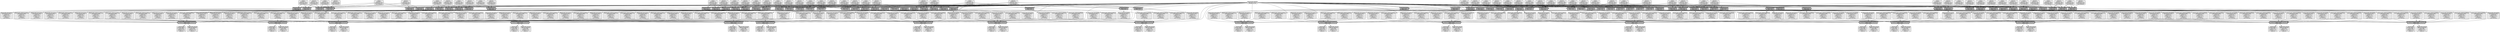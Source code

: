 digraph QuantumGraph {
task_0_0 [shape="box", style="filled,bold", fillcolor="gray70", label="MakeWarpTask\nlabel: mwt"];
dsref_0 [shape="box", style="rounded,filled", fillcolor="gray90", label="calexp\ndetector=100\ninstrument=HSC\nvisit=904010"];
dsref_0 -> task_0_0;
dsref_1 [shape="box", style="rounded,filled", fillcolor="gray90", label="skyCorr\ndetector=100\ninstrument=HSC\nvisit=904010"];
dsref_1 -> task_0_0;
dsref_2 [shape="box", style="rounded,filled", fillcolor="gray90", label="deepCoadd_skyMap\nskymap=ci_hsc"];
dsref_2 -> task_0_0;
dsref_3 [shape="box", style="rounded,filled", fillcolor="gray90", label="deepCoadd_directWarp\ninstrument=HSC\npatch=68\nskymap=ci_hsc\ntract=0\nvisit=904010"];
task_0_0 -> dsref_3;
dsref_4 [shape="box", style="rounded,filled", fillcolor="gray90", label="deepCoadd_psfMatchedWarp\ninstrument=HSC\npatch=68\nskymap=ci_hsc\ntract=0\nvisit=904010"];
task_0_0 -> dsref_4;
task_0_1 [shape="box", style="filled,bold", fillcolor="gray70", label="MakeWarpTask\nlabel: mwt"];
dsref_0 -> task_0_1;
dsref_5 [shape="box", style="rounded,filled", fillcolor="gray90", label="calexp\ndetector=4\ninstrument=HSC\nvisit=904010"];
dsref_5 -> task_0_1;
dsref_6 [shape="box", style="rounded,filled", fillcolor="gray90", label="calexp\ndetector=10\ninstrument=HSC\nvisit=904010"];
dsref_6 -> task_0_1;
dsref_1 -> task_0_1;
dsref_7 [shape="box", style="rounded,filled", fillcolor="gray90", label="skyCorr\ndetector=4\ninstrument=HSC\nvisit=904010"];
dsref_7 -> task_0_1;
dsref_8 [shape="box", style="rounded,filled", fillcolor="gray90", label="skyCorr\ndetector=10\ninstrument=HSC\nvisit=904010"];
dsref_8 -> task_0_1;
dsref_2 -> task_0_1;
dsref_9 [shape="box", style="rounded,filled", fillcolor="gray90", label="deepCoadd_directWarp\ninstrument=HSC\npatch=69\nskymap=ci_hsc\ntract=0\nvisit=904010"];
task_0_1 -> dsref_9;
dsref_10 [shape="box", style="rounded,filled", fillcolor="gray90", label="deepCoadd_psfMatchedWarp\ninstrument=HSC\npatch=69\nskymap=ci_hsc\ntract=0\nvisit=904010"];
task_0_1 -> dsref_10;
task_0_2 [shape="box", style="filled,bold", fillcolor="gray70", label="MakeWarpTask\nlabel: mwt"];
dsref_0 -> task_0_2;
dsref_1 -> task_0_2;
dsref_2 -> task_0_2;
dsref_11 [shape="box", style="rounded,filled", fillcolor="gray90", label="deepCoadd_directWarp\ninstrument=HSC\npatch=84\nskymap=ci_hsc\ntract=0\nvisit=904010"];
task_0_2 -> dsref_11;
dsref_12 [shape="box", style="rounded,filled", fillcolor="gray90", label="deepCoadd_psfMatchedWarp\ninstrument=HSC\npatch=84\nskymap=ci_hsc\ntract=0\nvisit=904010"];
task_0_2 -> dsref_12;
task_0_3 [shape="box", style="filled,bold", fillcolor="gray70", label="MakeWarpTask\nlabel: mwt"];
dsref_0 -> task_0_3;
dsref_6 -> task_0_3;
dsref_1 -> task_0_3;
dsref_8 -> task_0_3;
dsref_2 -> task_0_3;
dsref_13 [shape="box", style="rounded,filled", fillcolor="gray90", label="deepCoadd_directWarp\ninstrument=HSC\npatch=85\nskymap=ci_hsc\ntract=0\nvisit=904010"];
task_0_3 -> dsref_13;
dsref_14 [shape="box", style="rounded,filled", fillcolor="gray90", label="deepCoadd_psfMatchedWarp\ninstrument=HSC\npatch=85\nskymap=ci_hsc\ntract=0\nvisit=904010"];
task_0_3 -> dsref_14;
task_0_4 [shape="box", style="filled,bold", fillcolor="gray70", label="MakeWarpTask\nlabel: mwt"];
dsref_15 [shape="box", style="rounded,filled", fillcolor="gray90", label="calexp\ndetector=23\ninstrument=HSC\nvisit=903988"];
dsref_15 -> task_0_4;
dsref_16 [shape="box", style="rounded,filled", fillcolor="gray90", label="calexp\ndetector=16\ninstrument=HSC\nvisit=903988"];
dsref_16 -> task_0_4;
dsref_17 [shape="box", style="rounded,filled", fillcolor="gray90", label="skyCorr\ndetector=23\ninstrument=HSC\nvisit=903988"];
dsref_17 -> task_0_4;
dsref_18 [shape="box", style="rounded,filled", fillcolor="gray90", label="skyCorr\ndetector=16\ninstrument=HSC\nvisit=903988"];
dsref_18 -> task_0_4;
dsref_2 -> task_0_4;
dsref_19 [shape="box", style="rounded,filled", fillcolor="gray90", label="deepCoadd_directWarp\ninstrument=HSC\npatch=68\nskymap=ci_hsc\ntract=0\nvisit=903988"];
task_0_4 -> dsref_19;
dsref_20 [shape="box", style="rounded,filled", fillcolor="gray90", label="deepCoadd_psfMatchedWarp\ninstrument=HSC\npatch=68\nskymap=ci_hsc\ntract=0\nvisit=903988"];
task_0_4 -> dsref_20;
task_0_5 [shape="box", style="filled,bold", fillcolor="gray70", label="MakeWarpTask\nlabel: mwt"];
dsref_15 -> task_0_5;
dsref_21 [shape="box", style="rounded,filled", fillcolor="gray90", label="calexp\ndetector=17\ninstrument=HSC\nvisit=903988"];
dsref_21 -> task_0_5;
dsref_22 [shape="box", style="rounded,filled", fillcolor="gray90", label="calexp\ndetector=24\ninstrument=HSC\nvisit=903988"];
dsref_22 -> task_0_5;
dsref_16 -> task_0_5;
dsref_17 -> task_0_5;
dsref_23 [shape="box", style="rounded,filled", fillcolor="gray90", label="skyCorr\ndetector=17\ninstrument=HSC\nvisit=903988"];
dsref_23 -> task_0_5;
dsref_24 [shape="box", style="rounded,filled", fillcolor="gray90", label="skyCorr\ndetector=24\ninstrument=HSC\nvisit=903988"];
dsref_24 -> task_0_5;
dsref_18 -> task_0_5;
dsref_2 -> task_0_5;
dsref_25 [shape="box", style="rounded,filled", fillcolor="gray90", label="deepCoadd_directWarp\ninstrument=HSC\npatch=69\nskymap=ci_hsc\ntract=0\nvisit=903988"];
task_0_5 -> dsref_25;
dsref_26 [shape="box", style="rounded,filled", fillcolor="gray90", label="deepCoadd_psfMatchedWarp\ninstrument=HSC\npatch=69\nskymap=ci_hsc\ntract=0\nvisit=903988"];
task_0_5 -> dsref_26;
task_0_6 [shape="box", style="filled,bold", fillcolor="gray70", label="MakeWarpTask\nlabel: mwt"];
dsref_15 -> task_0_6;
dsref_17 -> task_0_6;
dsref_2 -> task_0_6;
dsref_27 [shape="box", style="rounded,filled", fillcolor="gray90", label="deepCoadd_directWarp\ninstrument=HSC\npatch=84\nskymap=ci_hsc\ntract=0\nvisit=903988"];
task_0_6 -> dsref_27;
dsref_28 [shape="box", style="rounded,filled", fillcolor="gray90", label="deepCoadd_psfMatchedWarp\ninstrument=HSC\npatch=84\nskymap=ci_hsc\ntract=0\nvisit=903988"];
task_0_6 -> dsref_28;
task_0_7 [shape="box", style="filled,bold", fillcolor="gray70", label="MakeWarpTask\nlabel: mwt"];
dsref_15 -> task_0_7;
dsref_22 -> task_0_7;
dsref_17 -> task_0_7;
dsref_24 -> task_0_7;
dsref_2 -> task_0_7;
dsref_29 [shape="box", style="rounded,filled", fillcolor="gray90", label="deepCoadd_directWarp\ninstrument=HSC\npatch=85\nskymap=ci_hsc\ntract=0\nvisit=903988"];
task_0_7 -> dsref_29;
dsref_30 [shape="box", style="rounded,filled", fillcolor="gray90", label="deepCoadd_psfMatchedWarp\ninstrument=HSC\npatch=85\nskymap=ci_hsc\ntract=0\nvisit=903988"];
task_0_7 -> dsref_30;
task_0_8 [shape="box", style="filled,bold", fillcolor="gray70", label="MakeWarpTask\nlabel: mwt"];
dsref_31 [shape="box", style="rounded,filled", fillcolor="gray90", label="calexp\ndetector=6\ninstrument=HSC\nvisit=904014"];
dsref_31 -> task_0_8;
dsref_32 [shape="box", style="rounded,filled", fillcolor="gray90", label="calexp\ndetector=1\ninstrument=HSC\nvisit=904014"];
dsref_32 -> task_0_8;
dsref_33 [shape="box", style="rounded,filled", fillcolor="gray90", label="calexp\ndetector=12\ninstrument=HSC\nvisit=904014"];
dsref_33 -> task_0_8;
dsref_34 [shape="box", style="rounded,filled", fillcolor="gray90", label="skyCorr\ndetector=6\ninstrument=HSC\nvisit=904014"];
dsref_34 -> task_0_8;
dsref_35 [shape="box", style="rounded,filled", fillcolor="gray90", label="skyCorr\ndetector=1\ninstrument=HSC\nvisit=904014"];
dsref_35 -> task_0_8;
dsref_36 [shape="box", style="rounded,filled", fillcolor="gray90", label="skyCorr\ndetector=12\ninstrument=HSC\nvisit=904014"];
dsref_36 -> task_0_8;
dsref_2 -> task_0_8;
dsref_37 [shape="box", style="rounded,filled", fillcolor="gray90", label="deepCoadd_directWarp\ninstrument=HSC\npatch=68\nskymap=ci_hsc\ntract=0\nvisit=904014"];
task_0_8 -> dsref_37;
dsref_38 [shape="box", style="rounded,filled", fillcolor="gray90", label="deepCoadd_psfMatchedWarp\ninstrument=HSC\npatch=68\nskymap=ci_hsc\ntract=0\nvisit=904014"];
task_0_8 -> dsref_38;
task_0_9 [shape="box", style="filled,bold", fillcolor="gray70", label="MakeWarpTask\nlabel: mwt"];
dsref_31 -> task_0_9;
dsref_32 -> task_0_9;
dsref_33 -> task_0_9;
dsref_34 -> task_0_9;
dsref_35 -> task_0_9;
dsref_36 -> task_0_9;
dsref_2 -> task_0_9;
dsref_39 [shape="box", style="rounded,filled", fillcolor="gray90", label="deepCoadd_directWarp\ninstrument=HSC\npatch=69\nskymap=ci_hsc\ntract=0\nvisit=904014"];
task_0_9 -> dsref_39;
dsref_40 [shape="box", style="rounded,filled", fillcolor="gray90", label="deepCoadd_psfMatchedWarp\ninstrument=HSC\npatch=69\nskymap=ci_hsc\ntract=0\nvisit=904014"];
task_0_9 -> dsref_40;
task_0_10 [shape="box", style="filled,bold", fillcolor="gray70", label="MakeWarpTask\nlabel: mwt"];
dsref_21 -> task_0_10;
dsref_16 -> task_0_10;
dsref_23 -> task_0_10;
dsref_18 -> task_0_10;
dsref_2 -> task_0_10;
dsref_41 [shape="box", style="rounded,filled", fillcolor="gray90", label="deepCoadd_directWarp\ninstrument=HSC\npatch=53\nskymap=ci_hsc\ntract=0\nvisit=903988"];
task_0_10 -> dsref_41;
dsref_42 [shape="box", style="rounded,filled", fillcolor="gray90", label="deepCoadd_psfMatchedWarp\ninstrument=HSC\npatch=53\nskymap=ci_hsc\ntract=0\nvisit=903988"];
task_0_10 -> dsref_42;
task_0_11 [shape="box", style="filled,bold", fillcolor="gray70", label="MakeWarpTask\nlabel: mwt"];
dsref_21 -> task_0_11;
dsref_23 -> task_0_11;
dsref_2 -> task_0_11;
dsref_43 [shape="box", style="rounded,filled", fillcolor="gray90", label="deepCoadd_directWarp\ninstrument=HSC\npatch=54\nskymap=ci_hsc\ntract=0\nvisit=903988"];
task_0_11 -> dsref_43;
dsref_44 [shape="box", style="rounded,filled", fillcolor="gray90", label="deepCoadd_psfMatchedWarp\ninstrument=HSC\npatch=54\nskymap=ci_hsc\ntract=0\nvisit=903988"];
task_0_11 -> dsref_44;
task_0_12 [shape="box", style="filled,bold", fillcolor="gray70", label="MakeWarpTask\nlabel: mwt"];
dsref_21 -> task_0_12;
dsref_22 -> task_0_12;
dsref_23 -> task_0_12;
dsref_24 -> task_0_12;
dsref_2 -> task_0_12;
dsref_45 [shape="box", style="rounded,filled", fillcolor="gray90", label="deepCoadd_directWarp\ninstrument=HSC\npatch=70\nskymap=ci_hsc\ntract=0\nvisit=903988"];
task_0_12 -> dsref_45;
dsref_46 [shape="box", style="rounded,filled", fillcolor="gray90", label="deepCoadd_psfMatchedWarp\ninstrument=HSC\npatch=70\nskymap=ci_hsc\ntract=0\nvisit=903988"];
task_0_12 -> dsref_46;
task_0_13 [shape="box", style="filled,bold", fillcolor="gray70", label="MakeWarpTask\nlabel: mwt"];
dsref_5 -> task_0_13;
dsref_6 -> task_0_13;
dsref_7 -> task_0_13;
dsref_8 -> task_0_13;
dsref_2 -> task_0_13;
dsref_47 [shape="box", style="rounded,filled", fillcolor="gray90", label="deepCoadd_directWarp\ninstrument=HSC\npatch=70\nskymap=ci_hsc\ntract=0\nvisit=904010"];
task_0_13 -> dsref_47;
dsref_48 [shape="box", style="rounded,filled", fillcolor="gray90", label="deepCoadd_psfMatchedWarp\ninstrument=HSC\npatch=70\nskymap=ci_hsc\ntract=0\nvisit=904010"];
task_0_13 -> dsref_48;
task_0_14 [shape="box", style="filled,bold", fillcolor="gray70", label="MakeWarpTask\nlabel: mwt"];
dsref_49 [shape="box", style="rounded,filled", fillcolor="gray90", label="calexp\ndetector=100\ninstrument=HSC\nvisit=903986"];
dsref_49 -> task_0_14;
dsref_50 [shape="box", style="rounded,filled", fillcolor="gray90", label="skyCorr\ndetector=100\ninstrument=HSC\nvisit=903986"];
dsref_50 -> task_0_14;
dsref_2 -> task_0_14;
dsref_51 [shape="box", style="rounded,filled", fillcolor="gray90", label="deepCoadd_directWarp\ninstrument=HSC\npatch=52\nskymap=ci_hsc\ntract=0\nvisit=903986"];
task_0_14 -> dsref_51;
dsref_52 [shape="box", style="rounded,filled", fillcolor="gray90", label="deepCoadd_psfMatchedWarp\ninstrument=HSC\npatch=52\nskymap=ci_hsc\ntract=0\nvisit=903986"];
task_0_14 -> dsref_52;
task_0_15 [shape="box", style="filled,bold", fillcolor="gray70", label="MakeWarpTask\nlabel: mwt"];
dsref_49 -> task_0_15;
dsref_53 [shape="box", style="rounded,filled", fillcolor="gray90", label="calexp\ndetector=16\ninstrument=HSC\nvisit=903986"];
dsref_53 -> task_0_15;
dsref_50 -> task_0_15;
dsref_54 [shape="box", style="rounded,filled", fillcolor="gray90", label="skyCorr\ndetector=16\ninstrument=HSC\nvisit=903986"];
dsref_54 -> task_0_15;
dsref_2 -> task_0_15;
dsref_55 [shape="box", style="rounded,filled", fillcolor="gray90", label="deepCoadd_directWarp\ninstrument=HSC\npatch=53\nskymap=ci_hsc\ntract=0\nvisit=903986"];
task_0_15 -> dsref_55;
dsref_56 [shape="box", style="rounded,filled", fillcolor="gray90", label="deepCoadd_psfMatchedWarp\ninstrument=HSC\npatch=53\nskymap=ci_hsc\ntract=0\nvisit=903986"];
task_0_15 -> dsref_56;
task_0_16 [shape="box", style="filled,bold", fillcolor="gray70", label="MakeWarpTask\nlabel: mwt"];
dsref_49 -> task_0_16;
dsref_57 [shape="box", style="rounded,filled", fillcolor="gray90", label="calexp\ndetector=22\ninstrument=HSC\nvisit=903986"];
dsref_57 -> task_0_16;
dsref_50 -> task_0_16;
dsref_58 [shape="box", style="rounded,filled", fillcolor="gray90", label="skyCorr\ndetector=22\ninstrument=HSC\nvisit=903986"];
dsref_58 -> task_0_16;
dsref_2 -> task_0_16;
dsref_59 [shape="box", style="rounded,filled", fillcolor="gray90", label="deepCoadd_directWarp\ninstrument=HSC\npatch=68\nskymap=ci_hsc\ntract=0\nvisit=903986"];
task_0_16 -> dsref_59;
dsref_60 [shape="box", style="rounded,filled", fillcolor="gray90", label="deepCoadd_psfMatchedWarp\ninstrument=HSC\npatch=68\nskymap=ci_hsc\ntract=0\nvisit=903986"];
task_0_16 -> dsref_60;
task_0_17 [shape="box", style="filled,bold", fillcolor="gray70", label="MakeWarpTask\nlabel: mwt"];
dsref_49 -> task_0_17;
dsref_53 -> task_0_17;
dsref_57 -> task_0_17;
dsref_61 [shape="box", style="rounded,filled", fillcolor="gray90", label="calexp\ndetector=23\ninstrument=HSC\nvisit=903986"];
dsref_61 -> task_0_17;
dsref_50 -> task_0_17;
dsref_54 -> task_0_17;
dsref_58 -> task_0_17;
dsref_62 [shape="box", style="rounded,filled", fillcolor="gray90", label="skyCorr\ndetector=23\ninstrument=HSC\nvisit=903986"];
dsref_62 -> task_0_17;
dsref_2 -> task_0_17;
dsref_63 [shape="box", style="rounded,filled", fillcolor="gray90", label="deepCoadd_directWarp\ninstrument=HSC\npatch=69\nskymap=ci_hsc\ntract=0\nvisit=903986"];
task_0_17 -> dsref_63;
dsref_64 [shape="box", style="rounded,filled", fillcolor="gray90", label="deepCoadd_psfMatchedWarp\ninstrument=HSC\npatch=69\nskymap=ci_hsc\ntract=0\nvisit=903986"];
task_0_17 -> dsref_64;
task_0_18 [shape="box", style="filled,bold", fillcolor="gray70", label="MakeWarpTask\nlabel: mwt"];
dsref_65 [shape="box", style="rounded,filled", fillcolor="gray90", label="calexp\ndetector=25\ninstrument=HSC\nvisit=903990"];
dsref_65 -> task_0_18;
dsref_66 [shape="box", style="rounded,filled", fillcolor="gray90", label="calexp\ndetector=18\ninstrument=HSC\nvisit=903990"];
dsref_66 -> task_0_18;
dsref_67 [shape="box", style="rounded,filled", fillcolor="gray90", label="skyCorr\ndetector=25\ninstrument=HSC\nvisit=903990"];
dsref_67 -> task_0_18;
dsref_68 [shape="box", style="rounded,filled", fillcolor="gray90", label="skyCorr\ndetector=18\ninstrument=HSC\nvisit=903990"];
dsref_68 -> task_0_18;
dsref_2 -> task_0_18;
dsref_69 [shape="box", style="rounded,filled", fillcolor="gray90", label="deepCoadd_directWarp\ninstrument=HSC\npatch=68\nskymap=ci_hsc\ntract=0\nvisit=903990"];
task_0_18 -> dsref_69;
dsref_70 [shape="box", style="rounded,filled", fillcolor="gray90", label="deepCoadd_psfMatchedWarp\ninstrument=HSC\npatch=68\nskymap=ci_hsc\ntract=0\nvisit=903990"];
task_0_18 -> dsref_70;
task_0_19 [shape="box", style="filled,bold", fillcolor="gray70", label="MakeWarpTask\nlabel: mwt"];
dsref_65 -> task_0_19;
dsref_66 -> task_0_19;
dsref_67 -> task_0_19;
dsref_68 -> task_0_19;
dsref_2 -> task_0_19;
dsref_71 [shape="box", style="rounded,filled", fillcolor="gray90", label="deepCoadd_directWarp\ninstrument=HSC\npatch=69\nskymap=ci_hsc\ntract=0\nvisit=903990"];
task_0_19 -> dsref_71;
dsref_72 [shape="box", style="rounded,filled", fillcolor="gray90", label="deepCoadd_psfMatchedWarp\ninstrument=HSC\npatch=69\nskymap=ci_hsc\ntract=0\nvisit=903990"];
task_0_19 -> dsref_72;
task_0_20 [shape="box", style="filled,bold", fillcolor="gray70", label="MakeWarpTask\nlabel: mwt"];
dsref_65 -> task_0_20;
dsref_66 -> task_0_20;
dsref_67 -> task_0_20;
dsref_68 -> task_0_20;
dsref_2 -> task_0_20;
dsref_73 [shape="box", style="rounded,filled", fillcolor="gray90", label="deepCoadd_directWarp\ninstrument=HSC\npatch=70\nskymap=ci_hsc\ntract=0\nvisit=903990"];
task_0_20 -> dsref_73;
dsref_74 [shape="box", style="rounded,filled", fillcolor="gray90", label="deepCoadd_psfMatchedWarp\ninstrument=HSC\npatch=70\nskymap=ci_hsc\ntract=0\nvisit=903990"];
task_0_20 -> dsref_74;
task_0_21 [shape="box", style="filled,bold", fillcolor="gray70", label="MakeWarpTask\nlabel: mwt"];
dsref_65 -> task_0_21;
dsref_67 -> task_0_21;
dsref_2 -> task_0_21;
dsref_75 [shape="box", style="rounded,filled", fillcolor="gray90", label="deepCoadd_directWarp\ninstrument=HSC\npatch=84\nskymap=ci_hsc\ntract=0\nvisit=903990"];
task_0_21 -> dsref_75;
dsref_76 [shape="box", style="rounded,filled", fillcolor="gray90", label="deepCoadd_psfMatchedWarp\ninstrument=HSC\npatch=84\nskymap=ci_hsc\ntract=0\nvisit=903990"];
task_0_21 -> dsref_76;
task_0_22 [shape="box", style="filled,bold", fillcolor="gray70", label="MakeWarpTask\nlabel: mwt"];
dsref_65 -> task_0_22;
dsref_67 -> task_0_22;
dsref_2 -> task_0_22;
dsref_77 [shape="box", style="rounded,filled", fillcolor="gray90", label="deepCoadd_directWarp\ninstrument=HSC\npatch=85\nskymap=ci_hsc\ntract=0\nvisit=903990"];
task_0_22 -> dsref_77;
dsref_78 [shape="box", style="rounded,filled", fillcolor="gray90", label="deepCoadd_psfMatchedWarp\ninstrument=HSC\npatch=85\nskymap=ci_hsc\ntract=0\nvisit=903990"];
task_0_22 -> dsref_78;
task_0_23 [shape="box", style="filled,bold", fillcolor="gray70", label="MakeWarpTask\nlabel: mwt"];
dsref_65 -> task_0_23;
dsref_67 -> task_0_23;
dsref_2 -> task_0_23;
dsref_79 [shape="box", style="rounded,filled", fillcolor="gray90", label="deepCoadd_directWarp\ninstrument=HSC\npatch=86\nskymap=ci_hsc\ntract=0\nvisit=903990"];
task_0_23 -> dsref_79;
dsref_80 [shape="box", style="rounded,filled", fillcolor="gray90", label="deepCoadd_psfMatchedWarp\ninstrument=HSC\npatch=86\nskymap=ci_hsc\ntract=0\nvisit=903990"];
task_0_23 -> dsref_80;
task_0_24 [shape="box", style="filled,bold", fillcolor="gray70", label="MakeWarpTask\nlabel: mwt"];
dsref_22 -> task_0_24;
dsref_24 -> task_0_24;
dsref_2 -> task_0_24;
dsref_81 [shape="box", style="rounded,filled", fillcolor="gray90", label="deepCoadd_directWarp\ninstrument=HSC\npatch=86\nskymap=ci_hsc\ntract=0\nvisit=903988"];
task_0_24 -> dsref_81;
dsref_82 [shape="box", style="rounded,filled", fillcolor="gray90", label="deepCoadd_psfMatchedWarp\ninstrument=HSC\npatch=86\nskymap=ci_hsc\ntract=0\nvisit=903988"];
task_0_24 -> dsref_82;
task_0_25 [shape="box", style="filled,bold", fillcolor="gray70", label="MakeWarpTask\nlabel: mwt"];
dsref_53 -> task_0_25;
dsref_54 -> task_0_25;
dsref_2 -> task_0_25;
dsref_83 [shape="box", style="rounded,filled", fillcolor="gray90", label="deepCoadd_directWarp\ninstrument=HSC\npatch=54\nskymap=ci_hsc\ntract=0\nvisit=903986"];
task_0_25 -> dsref_83;
dsref_84 [shape="box", style="rounded,filled", fillcolor="gray90", label="deepCoadd_psfMatchedWarp\ninstrument=HSC\npatch=54\nskymap=ci_hsc\ntract=0\nvisit=903986"];
task_0_25 -> dsref_84;
task_0_26 [shape="box", style="filled,bold", fillcolor="gray70", label="MakeWarpTask\nlabel: mwt"];
dsref_53 -> task_0_26;
dsref_61 -> task_0_26;
dsref_54 -> task_0_26;
dsref_62 -> task_0_26;
dsref_2 -> task_0_26;
dsref_85 [shape="box", style="rounded,filled", fillcolor="gray90", label="deepCoadd_directWarp\ninstrument=HSC\npatch=70\nskymap=ci_hsc\ntract=0\nvisit=903986"];
task_0_26 -> dsref_85;
dsref_86 [shape="box", style="rounded,filled", fillcolor="gray90", label="deepCoadd_psfMatchedWarp\ninstrument=HSC\npatch=70\nskymap=ci_hsc\ntract=0\nvisit=903986"];
task_0_26 -> dsref_86;
task_0_27 [shape="box", style="filled,bold", fillcolor="gray70", label="MakeWarpTask\nlabel: mwt"];
dsref_57 -> task_0_27;
dsref_58 -> task_0_27;
dsref_2 -> task_0_27;
dsref_87 [shape="box", style="rounded,filled", fillcolor="gray90", label="deepCoadd_directWarp\ninstrument=HSC\npatch=84\nskymap=ci_hsc\ntract=0\nvisit=903986"];
task_0_27 -> dsref_87;
dsref_88 [shape="box", style="rounded,filled", fillcolor="gray90", label="deepCoadd_psfMatchedWarp\ninstrument=HSC\npatch=84\nskymap=ci_hsc\ntract=0\nvisit=903986"];
task_0_27 -> dsref_88;
task_0_28 [shape="box", style="filled,bold", fillcolor="gray70", label="MakeWarpTask\nlabel: mwt"];
dsref_57 -> task_0_28;
dsref_61 -> task_0_28;
dsref_58 -> task_0_28;
dsref_62 -> task_0_28;
dsref_2 -> task_0_28;
dsref_89 [shape="box", style="rounded,filled", fillcolor="gray90", label="deepCoadd_directWarp\ninstrument=HSC\npatch=85\nskymap=ci_hsc\ntract=0\nvisit=903986"];
task_0_28 -> dsref_89;
dsref_90 [shape="box", style="rounded,filled", fillcolor="gray90", label="deepCoadd_psfMatchedWarp\ninstrument=HSC\npatch=85\nskymap=ci_hsc\ntract=0\nvisit=903986"];
task_0_28 -> dsref_90;
task_0_29 [shape="box", style="filled,bold", fillcolor="gray70", label="MakeWarpTask\nlabel: mwt"];
dsref_6 -> task_0_29;
dsref_8 -> task_0_29;
dsref_2 -> task_0_29;
dsref_91 [shape="box", style="rounded,filled", fillcolor="gray90", label="deepCoadd_directWarp\ninstrument=HSC\npatch=86\nskymap=ci_hsc\ntract=0\nvisit=904010"];
task_0_29 -> dsref_91;
dsref_92 [shape="box", style="rounded,filled", fillcolor="gray90", label="deepCoadd_psfMatchedWarp\ninstrument=HSC\npatch=86\nskymap=ci_hsc\ntract=0\nvisit=904010"];
task_0_29 -> dsref_92;
task_0_30 [shape="box", style="filled,bold", fillcolor="gray70", label="MakeWarpTask\nlabel: mwt"];
dsref_61 -> task_0_30;
dsref_62 -> task_0_30;
dsref_2 -> task_0_30;
dsref_93 [shape="box", style="rounded,filled", fillcolor="gray90", label="deepCoadd_directWarp\ninstrument=HSC\npatch=86\nskymap=ci_hsc\ntract=0\nvisit=903986"];
task_0_30 -> dsref_93;
dsref_94 [shape="box", style="rounded,filled", fillcolor="gray90", label="deepCoadd_psfMatchedWarp\ninstrument=HSC\npatch=86\nskymap=ci_hsc\ntract=0\nvisit=903986"];
task_0_30 -> dsref_94;
task_0_31 [shape="box", style="filled,bold", fillcolor="gray70", label="MakeWarpTask\nlabel: mwt"];
dsref_32 -> task_0_31;
dsref_35 -> task_0_31;
dsref_2 -> task_0_31;
dsref_95 [shape="box", style="rounded,filled", fillcolor="gray90", label="deepCoadd_directWarp\ninstrument=HSC\npatch=52\nskymap=ci_hsc\ntract=0\nvisit=904014"];
task_0_31 -> dsref_95;
dsref_96 [shape="box", style="rounded,filled", fillcolor="gray90", label="deepCoadd_psfMatchedWarp\ninstrument=HSC\npatch=52\nskymap=ci_hsc\ntract=0\nvisit=904014"];
task_0_31 -> dsref_96;
task_0_32 [shape="box", style="filled,bold", fillcolor="gray70", label="MakeWarpTask\nlabel: mwt"];
dsref_32 -> task_0_32;
dsref_35 -> task_0_32;
dsref_2 -> task_0_32;
dsref_97 [shape="box", style="rounded,filled", fillcolor="gray90", label="deepCoadd_directWarp\ninstrument=HSC\npatch=53\nskymap=ci_hsc\ntract=0\nvisit=904014"];
task_0_32 -> dsref_97;
dsref_98 [shape="box", style="rounded,filled", fillcolor="gray90", label="deepCoadd_psfMatchedWarp\ninstrument=HSC\npatch=53\nskymap=ci_hsc\ntract=0\nvisit=904014"];
task_0_32 -> dsref_98;
task_0_33 [shape="box", style="filled,bold", fillcolor="gray70", label="MakeWarpTask\nlabel: mwt"];
dsref_66 -> task_0_33;
dsref_68 -> task_0_33;
dsref_2 -> task_0_33;
dsref_99 [shape="box", style="rounded,filled", fillcolor="gray90", label="deepCoadd_directWarp\ninstrument=HSC\npatch=52\nskymap=ci_hsc\ntract=0\nvisit=903990"];
task_0_33 -> dsref_99;
dsref_100 [shape="box", style="rounded,filled", fillcolor="gray90", label="deepCoadd_psfMatchedWarp\ninstrument=HSC\npatch=52\nskymap=ci_hsc\ntract=0\nvisit=903990"];
task_0_33 -> dsref_100;
task_0_34 [shape="box", style="filled,bold", fillcolor="gray70", label="MakeWarpTask\nlabel: mwt"];
dsref_66 -> task_0_34;
dsref_68 -> task_0_34;
dsref_2 -> task_0_34;
dsref_101 [shape="box", style="rounded,filled", fillcolor="gray90", label="deepCoadd_directWarp\ninstrument=HSC\npatch=53\nskymap=ci_hsc\ntract=0\nvisit=903990"];
task_0_34 -> dsref_101;
dsref_102 [shape="box", style="rounded,filled", fillcolor="gray90", label="deepCoadd_psfMatchedWarp\ninstrument=HSC\npatch=53\nskymap=ci_hsc\ntract=0\nvisit=903990"];
task_0_34 -> dsref_102;
task_0_35 [shape="box", style="filled,bold", fillcolor="gray70", label="MakeWarpTask\nlabel: mwt"];
dsref_66 -> task_0_35;
dsref_68 -> task_0_35;
dsref_2 -> task_0_35;
dsref_103 [shape="box", style="rounded,filled", fillcolor="gray90", label="deepCoadd_directWarp\ninstrument=HSC\npatch=54\nskymap=ci_hsc\ntract=0\nvisit=903990"];
task_0_35 -> dsref_103;
dsref_104 [shape="box", style="rounded,filled", fillcolor="gray90", label="deepCoadd_psfMatchedWarp\ninstrument=HSC\npatch=54\nskymap=ci_hsc\ntract=0\nvisit=903990"];
task_0_35 -> dsref_104;
task_0_36 [shape="box", style="filled,bold", fillcolor="gray70", label="MakeWarpTask\nlabel: mwt"];
dsref_16 -> task_0_36;
dsref_18 -> task_0_36;
dsref_2 -> task_0_36;
dsref_105 [shape="box", style="rounded,filled", fillcolor="gray90", label="deepCoadd_directWarp\ninstrument=HSC\npatch=52\nskymap=ci_hsc\ntract=0\nvisit=903988"];
task_0_36 -> dsref_105;
dsref_106 [shape="box", style="rounded,filled", fillcolor="gray90", label="deepCoadd_psfMatchedWarp\ninstrument=HSC\npatch=52\nskymap=ci_hsc\ntract=0\nvisit=903988"];
task_0_36 -> dsref_106;
task_0_37 [shape="box", style="filled,bold", fillcolor="gray70", label="MakeWarpTask\nlabel: mwt"];
dsref_33 -> task_0_37;
dsref_36 -> task_0_37;
dsref_2 -> task_0_37;
dsref_107 [shape="box", style="rounded,filled", fillcolor="gray90", label="deepCoadd_directWarp\ninstrument=HSC\npatch=84\nskymap=ci_hsc\ntract=0\nvisit=904014"];
task_0_37 -> dsref_107;
dsref_108 [shape="box", style="rounded,filled", fillcolor="gray90", label="deepCoadd_psfMatchedWarp\ninstrument=HSC\npatch=84\nskymap=ci_hsc\ntract=0\nvisit=904014"];
task_0_37 -> dsref_108;
task_0_38 [shape="box", style="filled,bold", fillcolor="gray70", label="MakeWarpTask\nlabel: mwt"];
dsref_33 -> task_0_38;
dsref_36 -> task_0_38;
dsref_2 -> task_0_38;
dsref_109 [shape="box", style="rounded,filled", fillcolor="gray90", label="deepCoadd_directWarp\ninstrument=HSC\npatch=85\nskymap=ci_hsc\ntract=0\nvisit=904014"];
task_0_38 -> dsref_109;
dsref_110 [shape="box", style="rounded,filled", fillcolor="gray90", label="deepCoadd_psfMatchedWarp\ninstrument=HSC\npatch=85\nskymap=ci_hsc\ntract=0\nvisit=904014"];
task_0_38 -> dsref_110;
task_0_39 [shape="box", style="filled,bold", fillcolor="gray70", label="MakeWarpTask\nlabel: mwt"];
dsref_111 [shape="box", style="rounded,filled", fillcolor="gray90", label="calexp\ndetector=4\ninstrument=HSC\nvisit=903342"];
dsref_111 -> task_0_39;
dsref_112 [shape="box", style="rounded,filled", fillcolor="gray90", label="calexp\ndetector=10\ninstrument=HSC\nvisit=903342"];
dsref_112 -> task_0_39;
dsref_113 [shape="box", style="rounded,filled", fillcolor="gray90", label="calexp\ndetector=100\ninstrument=HSC\nvisit=903342"];
dsref_113 -> task_0_39;
dsref_114 [shape="box", style="rounded,filled", fillcolor="gray90", label="skyCorr\ndetector=4\ninstrument=HSC\nvisit=903342"];
dsref_114 -> task_0_39;
dsref_115 [shape="box", style="rounded,filled", fillcolor="gray90", label="skyCorr\ndetector=10\ninstrument=HSC\nvisit=903342"];
dsref_115 -> task_0_39;
dsref_116 [shape="box", style="rounded,filled", fillcolor="gray90", label="skyCorr\ndetector=100\ninstrument=HSC\nvisit=903342"];
dsref_116 -> task_0_39;
dsref_2 -> task_0_39;
dsref_117 [shape="box", style="rounded,filled", fillcolor="gray90", label="deepCoadd_directWarp\ninstrument=HSC\npatch=69\nskymap=ci_hsc\ntract=0\nvisit=903342"];
task_0_39 -> dsref_117;
dsref_118 [shape="box", style="rounded,filled", fillcolor="gray90", label="deepCoadd_psfMatchedWarp\ninstrument=HSC\npatch=69\nskymap=ci_hsc\ntract=0\nvisit=903342"];
task_0_39 -> dsref_118;
task_0_40 [shape="box", style="filled,bold", fillcolor="gray70", label="MakeWarpTask\nlabel: mwt"];
dsref_111 -> task_0_40;
dsref_112 -> task_0_40;
dsref_114 -> task_0_40;
dsref_115 -> task_0_40;
dsref_2 -> task_0_40;
dsref_119 [shape="box", style="rounded,filled", fillcolor="gray90", label="deepCoadd_directWarp\ninstrument=HSC\npatch=70\nskymap=ci_hsc\ntract=0\nvisit=903342"];
task_0_40 -> dsref_119;
dsref_120 [shape="box", style="rounded,filled", fillcolor="gray90", label="deepCoadd_psfMatchedWarp\ninstrument=HSC\npatch=70\nskymap=ci_hsc\ntract=0\nvisit=903342"];
task_0_40 -> dsref_120;
task_0_41 [shape="box", style="filled,bold", fillcolor="gray70", label="MakeWarpTask\nlabel: mwt"];
dsref_121 [shape="box", style="rounded,filled", fillcolor="gray90", label="calexp\ndetector=100\ninstrument=HSC\nvisit=903334"];
dsref_121 -> task_0_41;
dsref_122 [shape="box", style="rounded,filled", fillcolor="gray90", label="skyCorr\ndetector=100\ninstrument=HSC\nvisit=903334"];
dsref_122 -> task_0_41;
dsref_2 -> task_0_41;
dsref_123 [shape="box", style="rounded,filled", fillcolor="gray90", label="deepCoadd_directWarp\ninstrument=HSC\npatch=52\nskymap=ci_hsc\ntract=0\nvisit=903334"];
task_0_41 -> dsref_123;
dsref_124 [shape="box", style="rounded,filled", fillcolor="gray90", label="deepCoadd_psfMatchedWarp\ninstrument=HSC\npatch=52\nskymap=ci_hsc\ntract=0\nvisit=903334"];
task_0_41 -> dsref_124;
task_0_42 [shape="box", style="filled,bold", fillcolor="gray70", label="MakeWarpTask\nlabel: mwt"];
dsref_121 -> task_0_42;
dsref_125 [shape="box", style="rounded,filled", fillcolor="gray90", label="calexp\ndetector=16\ninstrument=HSC\nvisit=903334"];
dsref_125 -> task_0_42;
dsref_122 -> task_0_42;
dsref_126 [shape="box", style="rounded,filled", fillcolor="gray90", label="skyCorr\ndetector=16\ninstrument=HSC\nvisit=903334"];
dsref_126 -> task_0_42;
dsref_2 -> task_0_42;
dsref_127 [shape="box", style="rounded,filled", fillcolor="gray90", label="deepCoadd_directWarp\ninstrument=HSC\npatch=53\nskymap=ci_hsc\ntract=0\nvisit=903334"];
task_0_42 -> dsref_127;
dsref_128 [shape="box", style="rounded,filled", fillcolor="gray90", label="deepCoadd_psfMatchedWarp\ninstrument=HSC\npatch=53\nskymap=ci_hsc\ntract=0\nvisit=903334"];
task_0_42 -> dsref_128;
task_0_43 [shape="box", style="filled,bold", fillcolor="gray70", label="MakeWarpTask\nlabel: mwt"];
dsref_121 -> task_0_43;
dsref_129 [shape="box", style="rounded,filled", fillcolor="gray90", label="calexp\ndetector=22\ninstrument=HSC\nvisit=903334"];
dsref_129 -> task_0_43;
dsref_122 -> task_0_43;
dsref_130 [shape="box", style="rounded,filled", fillcolor="gray90", label="skyCorr\ndetector=22\ninstrument=HSC\nvisit=903334"];
dsref_130 -> task_0_43;
dsref_2 -> task_0_43;
dsref_131 [shape="box", style="rounded,filled", fillcolor="gray90", label="deepCoadd_directWarp\ninstrument=HSC\npatch=68\nskymap=ci_hsc\ntract=0\nvisit=903334"];
task_0_43 -> dsref_131;
dsref_132 [shape="box", style="rounded,filled", fillcolor="gray90", label="deepCoadd_psfMatchedWarp\ninstrument=HSC\npatch=68\nskymap=ci_hsc\ntract=0\nvisit=903334"];
task_0_43 -> dsref_132;
task_0_44 [shape="box", style="filled,bold", fillcolor="gray70", label="MakeWarpTask\nlabel: mwt"];
dsref_121 -> task_0_44;
dsref_125 -> task_0_44;
dsref_133 [shape="box", style="rounded,filled", fillcolor="gray90", label="calexp\ndetector=23\ninstrument=HSC\nvisit=903334"];
dsref_133 -> task_0_44;
dsref_129 -> task_0_44;
dsref_122 -> task_0_44;
dsref_126 -> task_0_44;
dsref_134 [shape="box", style="rounded,filled", fillcolor="gray90", label="skyCorr\ndetector=23\ninstrument=HSC\nvisit=903334"];
dsref_134 -> task_0_44;
dsref_130 -> task_0_44;
dsref_2 -> task_0_44;
dsref_135 [shape="box", style="rounded,filled", fillcolor="gray90", label="deepCoadd_directWarp\ninstrument=HSC\npatch=69\nskymap=ci_hsc\ntract=0\nvisit=903334"];
task_0_44 -> dsref_135;
dsref_136 [shape="box", style="rounded,filled", fillcolor="gray90", label="deepCoadd_psfMatchedWarp\ninstrument=HSC\npatch=69\nskymap=ci_hsc\ntract=0\nvisit=903334"];
task_0_44 -> dsref_136;
task_0_45 [shape="box", style="filled,bold", fillcolor="gray70", label="MakeWarpTask\nlabel: mwt"];
dsref_125 -> task_0_45;
dsref_126 -> task_0_45;
dsref_2 -> task_0_45;
dsref_137 [shape="box", style="rounded,filled", fillcolor="gray90", label="deepCoadd_directWarp\ninstrument=HSC\npatch=54\nskymap=ci_hsc\ntract=0\nvisit=903334"];
task_0_45 -> dsref_137;
dsref_138 [shape="box", style="rounded,filled", fillcolor="gray90", label="deepCoadd_psfMatchedWarp\ninstrument=HSC\npatch=54\nskymap=ci_hsc\ntract=0\nvisit=903334"];
task_0_45 -> dsref_138;
task_0_46 [shape="box", style="filled,bold", fillcolor="gray70", label="MakeWarpTask\nlabel: mwt"];
dsref_125 -> task_0_46;
dsref_133 -> task_0_46;
dsref_126 -> task_0_46;
dsref_134 -> task_0_46;
dsref_2 -> task_0_46;
dsref_139 [shape="box", style="rounded,filled", fillcolor="gray90", label="deepCoadd_directWarp\ninstrument=HSC\npatch=70\nskymap=ci_hsc\ntract=0\nvisit=903334"];
task_0_46 -> dsref_139;
dsref_140 [shape="box", style="rounded,filled", fillcolor="gray90", label="deepCoadd_psfMatchedWarp\ninstrument=HSC\npatch=70\nskymap=ci_hsc\ntract=0\nvisit=903334"];
task_0_46 -> dsref_140;
task_0_47 [shape="box", style="filled,bold", fillcolor="gray70", label="MakeWarpTask\nlabel: mwt"];
dsref_141 [shape="box", style="rounded,filled", fillcolor="gray90", label="calexp\ndetector=25\ninstrument=HSC\nvisit=903338"];
dsref_141 -> task_0_47;
dsref_142 [shape="box", style="rounded,filled", fillcolor="gray90", label="calexp\ndetector=18\ninstrument=HSC\nvisit=903338"];
dsref_142 -> task_0_47;
dsref_143 [shape="box", style="rounded,filled", fillcolor="gray90", label="skyCorr\ndetector=25\ninstrument=HSC\nvisit=903338"];
dsref_143 -> task_0_47;
dsref_144 [shape="box", style="rounded,filled", fillcolor="gray90", label="skyCorr\ndetector=18\ninstrument=HSC\nvisit=903338"];
dsref_144 -> task_0_47;
dsref_2 -> task_0_47;
dsref_145 [shape="box", style="rounded,filled", fillcolor="gray90", label="deepCoadd_directWarp\ninstrument=HSC\npatch=68\nskymap=ci_hsc\ntract=0\nvisit=903338"];
task_0_47 -> dsref_145;
dsref_146 [shape="box", style="rounded,filled", fillcolor="gray90", label="deepCoadd_psfMatchedWarp\ninstrument=HSC\npatch=68\nskymap=ci_hsc\ntract=0\nvisit=903338"];
task_0_47 -> dsref_146;
task_0_48 [shape="box", style="filled,bold", fillcolor="gray70", label="MakeWarpTask\nlabel: mwt"];
dsref_141 -> task_0_48;
dsref_142 -> task_0_48;
dsref_143 -> task_0_48;
dsref_144 -> task_0_48;
dsref_2 -> task_0_48;
dsref_147 [shape="box", style="rounded,filled", fillcolor="gray90", label="deepCoadd_directWarp\ninstrument=HSC\npatch=69\nskymap=ci_hsc\ntract=0\nvisit=903338"];
task_0_48 -> dsref_147;
dsref_148 [shape="box", style="rounded,filled", fillcolor="gray90", label="deepCoadd_psfMatchedWarp\ninstrument=HSC\npatch=69\nskymap=ci_hsc\ntract=0\nvisit=903338"];
task_0_48 -> dsref_148;
task_0_49 [shape="box", style="filled,bold", fillcolor="gray70", label="MakeWarpTask\nlabel: mwt"];
dsref_141 -> task_0_49;
dsref_142 -> task_0_49;
dsref_143 -> task_0_49;
dsref_144 -> task_0_49;
dsref_2 -> task_0_49;
dsref_149 [shape="box", style="rounded,filled", fillcolor="gray90", label="deepCoadd_directWarp\ninstrument=HSC\npatch=70\nskymap=ci_hsc\ntract=0\nvisit=903338"];
task_0_49 -> dsref_149;
dsref_150 [shape="box", style="rounded,filled", fillcolor="gray90", label="deepCoadd_psfMatchedWarp\ninstrument=HSC\npatch=70\nskymap=ci_hsc\ntract=0\nvisit=903338"];
task_0_49 -> dsref_150;
task_0_50 [shape="box", style="filled,bold", fillcolor="gray70", label="MakeWarpTask\nlabel: mwt"];
dsref_141 -> task_0_50;
dsref_143 -> task_0_50;
dsref_2 -> task_0_50;
dsref_151 [shape="box", style="rounded,filled", fillcolor="gray90", label="deepCoadd_directWarp\ninstrument=HSC\npatch=84\nskymap=ci_hsc\ntract=0\nvisit=903338"];
task_0_50 -> dsref_151;
dsref_152 [shape="box", style="rounded,filled", fillcolor="gray90", label="deepCoadd_psfMatchedWarp\ninstrument=HSC\npatch=84\nskymap=ci_hsc\ntract=0\nvisit=903338"];
task_0_50 -> dsref_152;
task_0_51 [shape="box", style="filled,bold", fillcolor="gray70", label="MakeWarpTask\nlabel: mwt"];
dsref_141 -> task_0_51;
dsref_143 -> task_0_51;
dsref_2 -> task_0_51;
dsref_153 [shape="box", style="rounded,filled", fillcolor="gray90", label="deepCoadd_directWarp\ninstrument=HSC\npatch=85\nskymap=ci_hsc\ntract=0\nvisit=903338"];
task_0_51 -> dsref_153;
dsref_154 [shape="box", style="rounded,filled", fillcolor="gray90", label="deepCoadd_psfMatchedWarp\ninstrument=HSC\npatch=85\nskymap=ci_hsc\ntract=0\nvisit=903338"];
task_0_51 -> dsref_154;
task_0_52 [shape="box", style="filled,bold", fillcolor="gray70", label="MakeWarpTask\nlabel: mwt"];
dsref_141 -> task_0_52;
dsref_143 -> task_0_52;
dsref_2 -> task_0_52;
dsref_155 [shape="box", style="rounded,filled", fillcolor="gray90", label="deepCoadd_directWarp\ninstrument=HSC\npatch=86\nskymap=ci_hsc\ntract=0\nvisit=903338"];
task_0_52 -> dsref_155;
dsref_156 [shape="box", style="rounded,filled", fillcolor="gray90", label="deepCoadd_psfMatchedWarp\ninstrument=HSC\npatch=86\nskymap=ci_hsc\ntract=0\nvisit=903338"];
task_0_52 -> dsref_156;
task_0_53 [shape="box", style="filled,bold", fillcolor="gray70", label="MakeWarpTask\nlabel: mwt"];
dsref_157 [shape="box", style="rounded,filled", fillcolor="gray90", label="calexp\ndetector=12\ninstrument=HSC\nvisit=903346"];
dsref_157 -> task_0_53;
dsref_158 [shape="box", style="rounded,filled", fillcolor="gray90", label="calexp\ndetector=1\ninstrument=HSC\nvisit=903346"];
dsref_158 -> task_0_53;
dsref_159 [shape="box", style="rounded,filled", fillcolor="gray90", label="calexp\ndetector=6\ninstrument=HSC\nvisit=903346"];
dsref_159 -> task_0_53;
dsref_160 [shape="box", style="rounded,filled", fillcolor="gray90", label="skyCorr\ndetector=12\ninstrument=HSC\nvisit=903346"];
dsref_160 -> task_0_53;
dsref_161 [shape="box", style="rounded,filled", fillcolor="gray90", label="skyCorr\ndetector=1\ninstrument=HSC\nvisit=903346"];
dsref_161 -> task_0_53;
dsref_162 [shape="box", style="rounded,filled", fillcolor="gray90", label="skyCorr\ndetector=6\ninstrument=HSC\nvisit=903346"];
dsref_162 -> task_0_53;
dsref_2 -> task_0_53;
dsref_163 [shape="box", style="rounded,filled", fillcolor="gray90", label="deepCoadd_directWarp\ninstrument=HSC\npatch=68\nskymap=ci_hsc\ntract=0\nvisit=903346"];
task_0_53 -> dsref_163;
dsref_164 [shape="box", style="rounded,filled", fillcolor="gray90", label="deepCoadd_psfMatchedWarp\ninstrument=HSC\npatch=68\nskymap=ci_hsc\ntract=0\nvisit=903346"];
task_0_53 -> dsref_164;
task_0_54 [shape="box", style="filled,bold", fillcolor="gray70", label="MakeWarpTask\nlabel: mwt"];
dsref_157 -> task_0_54;
dsref_158 -> task_0_54;
dsref_159 -> task_0_54;
dsref_160 -> task_0_54;
dsref_161 -> task_0_54;
dsref_162 -> task_0_54;
dsref_2 -> task_0_54;
dsref_165 [shape="box", style="rounded,filled", fillcolor="gray90", label="deepCoadd_directWarp\ninstrument=HSC\npatch=69\nskymap=ci_hsc\ntract=0\nvisit=903346"];
task_0_54 -> dsref_165;
dsref_166 [shape="box", style="rounded,filled", fillcolor="gray90", label="deepCoadd_psfMatchedWarp\ninstrument=HSC\npatch=69\nskymap=ci_hsc\ntract=0\nvisit=903346"];
task_0_54 -> dsref_166;
task_0_55 [shape="box", style="filled,bold", fillcolor="gray70", label="MakeWarpTask\nlabel: mwt"];
dsref_157 -> task_0_55;
dsref_160 -> task_0_55;
dsref_2 -> task_0_55;
dsref_167 [shape="box", style="rounded,filled", fillcolor="gray90", label="deepCoadd_directWarp\ninstrument=HSC\npatch=84\nskymap=ci_hsc\ntract=0\nvisit=903346"];
task_0_55 -> dsref_167;
dsref_168 [shape="box", style="rounded,filled", fillcolor="gray90", label="deepCoadd_psfMatchedWarp\ninstrument=HSC\npatch=84\nskymap=ci_hsc\ntract=0\nvisit=903346"];
task_0_55 -> dsref_168;
task_0_56 [shape="box", style="filled,bold", fillcolor="gray70", label="MakeWarpTask\nlabel: mwt"];
dsref_157 -> task_0_56;
dsref_160 -> task_0_56;
dsref_2 -> task_0_56;
dsref_169 [shape="box", style="rounded,filled", fillcolor="gray90", label="deepCoadd_directWarp\ninstrument=HSC\npatch=85\nskymap=ci_hsc\ntract=0\nvisit=903346"];
task_0_56 -> dsref_169;
dsref_170 [shape="box", style="rounded,filled", fillcolor="gray90", label="deepCoadd_psfMatchedWarp\ninstrument=HSC\npatch=85\nskymap=ci_hsc\ntract=0\nvisit=903346"];
task_0_56 -> dsref_170;
task_0_57 [shape="box", style="filled,bold", fillcolor="gray70", label="MakeWarpTask\nlabel: mwt"];
dsref_171 [shape="box", style="rounded,filled", fillcolor="gray90", label="calexp\ndetector=11\ninstrument=HSC\nvisit=903344"];
dsref_171 -> task_0_57;
dsref_172 [shape="box", style="rounded,filled", fillcolor="gray90", label="calexp\ndetector=5\ninstrument=HSC\nvisit=903344"];
dsref_172 -> task_0_57;
dsref_173 [shape="box", style="rounded,filled", fillcolor="gray90", label="calexp\ndetector=0\ninstrument=HSC\nvisit=903344"];
dsref_173 -> task_0_57;
dsref_174 [shape="box", style="rounded,filled", fillcolor="gray90", label="skyCorr\ndetector=11\ninstrument=HSC\nvisit=903344"];
dsref_174 -> task_0_57;
dsref_175 [shape="box", style="rounded,filled", fillcolor="gray90", label="skyCorr\ndetector=5\ninstrument=HSC\nvisit=903344"];
dsref_175 -> task_0_57;
dsref_176 [shape="box", style="rounded,filled", fillcolor="gray90", label="skyCorr\ndetector=0\ninstrument=HSC\nvisit=903344"];
dsref_176 -> task_0_57;
dsref_2 -> task_0_57;
dsref_177 [shape="box", style="rounded,filled", fillcolor="gray90", label="deepCoadd_directWarp\ninstrument=HSC\npatch=69\nskymap=ci_hsc\ntract=0\nvisit=903344"];
task_0_57 -> dsref_177;
dsref_178 [shape="box", style="rounded,filled", fillcolor="gray90", label="deepCoadd_psfMatchedWarp\ninstrument=HSC\npatch=69\nskymap=ci_hsc\ntract=0\nvisit=903344"];
task_0_57 -> dsref_178;
task_0_58 [shape="box", style="filled,bold", fillcolor="gray70", label="MakeWarpTask\nlabel: mwt"];
dsref_171 -> task_0_58;
dsref_172 -> task_0_58;
dsref_173 -> task_0_58;
dsref_174 -> task_0_58;
dsref_175 -> task_0_58;
dsref_176 -> task_0_58;
dsref_2 -> task_0_58;
dsref_179 [shape="box", style="rounded,filled", fillcolor="gray90", label="deepCoadd_directWarp\ninstrument=HSC\npatch=70\nskymap=ci_hsc\ntract=0\nvisit=903344"];
task_0_58 -> dsref_179;
dsref_180 [shape="box", style="rounded,filled", fillcolor="gray90", label="deepCoadd_psfMatchedWarp\ninstrument=HSC\npatch=70\nskymap=ci_hsc\ntract=0\nvisit=903344"];
task_0_58 -> dsref_180;
task_0_59 [shape="box", style="filled,bold", fillcolor="gray70", label="MakeWarpTask\nlabel: mwt"];
dsref_171 -> task_0_59;
dsref_174 -> task_0_59;
dsref_2 -> task_0_59;
dsref_181 [shape="box", style="rounded,filled", fillcolor="gray90", label="deepCoadd_directWarp\ninstrument=HSC\npatch=85\nskymap=ci_hsc\ntract=0\nvisit=903344"];
task_0_59 -> dsref_181;
dsref_182 [shape="box", style="rounded,filled", fillcolor="gray90", label="deepCoadd_psfMatchedWarp\ninstrument=HSC\npatch=85\nskymap=ci_hsc\ntract=0\nvisit=903344"];
task_0_59 -> dsref_182;
task_0_60 [shape="box", style="filled,bold", fillcolor="gray70", label="MakeWarpTask\nlabel: mwt"];
dsref_171 -> task_0_60;
dsref_174 -> task_0_60;
dsref_2 -> task_0_60;
dsref_183 [shape="box", style="rounded,filled", fillcolor="gray90", label="deepCoadd_directWarp\ninstrument=HSC\npatch=86\nskymap=ci_hsc\ntract=0\nvisit=903344"];
task_0_60 -> dsref_183;
dsref_184 [shape="box", style="rounded,filled", fillcolor="gray90", label="deepCoadd_psfMatchedWarp\ninstrument=HSC\npatch=86\nskymap=ci_hsc\ntract=0\nvisit=903344"];
task_0_60 -> dsref_184;
task_0_61 [shape="box", style="filled,bold", fillcolor="gray70", label="MakeWarpTask\nlabel: mwt"];
dsref_142 -> task_0_61;
dsref_144 -> task_0_61;
dsref_2 -> task_0_61;
dsref_185 [shape="box", style="rounded,filled", fillcolor="gray90", label="deepCoadd_directWarp\ninstrument=HSC\npatch=52\nskymap=ci_hsc\ntract=0\nvisit=903338"];
task_0_61 -> dsref_185;
dsref_186 [shape="box", style="rounded,filled", fillcolor="gray90", label="deepCoadd_psfMatchedWarp\ninstrument=HSC\npatch=52\nskymap=ci_hsc\ntract=0\nvisit=903338"];
task_0_61 -> dsref_186;
task_0_62 [shape="box", style="filled,bold", fillcolor="gray70", label="MakeWarpTask\nlabel: mwt"];
dsref_142 -> task_0_62;
dsref_144 -> task_0_62;
dsref_2 -> task_0_62;
dsref_187 [shape="box", style="rounded,filled", fillcolor="gray90", label="deepCoadd_directWarp\ninstrument=HSC\npatch=53\nskymap=ci_hsc\ntract=0\nvisit=903338"];
task_0_62 -> dsref_187;
dsref_188 [shape="box", style="rounded,filled", fillcolor="gray90", label="deepCoadd_psfMatchedWarp\ninstrument=HSC\npatch=53\nskymap=ci_hsc\ntract=0\nvisit=903338"];
task_0_62 -> dsref_188;
task_0_63 [shape="box", style="filled,bold", fillcolor="gray70", label="MakeWarpTask\nlabel: mwt"];
dsref_142 -> task_0_63;
dsref_144 -> task_0_63;
dsref_2 -> task_0_63;
dsref_189 [shape="box", style="rounded,filled", fillcolor="gray90", label="deepCoadd_directWarp\ninstrument=HSC\npatch=54\nskymap=ci_hsc\ntract=0\nvisit=903338"];
task_0_63 -> dsref_189;
dsref_190 [shape="box", style="rounded,filled", fillcolor="gray90", label="deepCoadd_psfMatchedWarp\ninstrument=HSC\npatch=54\nskymap=ci_hsc\ntract=0\nvisit=903338"];
task_0_63 -> dsref_190;
task_0_64 [shape="box", style="filled,bold", fillcolor="gray70", label="MakeWarpTask\nlabel: mwt"];
dsref_158 -> task_0_64;
dsref_161 -> task_0_64;
dsref_2 -> task_0_64;
dsref_191 [shape="box", style="rounded,filled", fillcolor="gray90", label="deepCoadd_directWarp\ninstrument=HSC\npatch=52\nskymap=ci_hsc\ntract=0\nvisit=903346"];
task_0_64 -> dsref_191;
dsref_192 [shape="box", style="rounded,filled", fillcolor="gray90", label="deepCoadd_psfMatchedWarp\ninstrument=HSC\npatch=52\nskymap=ci_hsc\ntract=0\nvisit=903346"];
task_0_64 -> dsref_192;
task_0_65 [shape="box", style="filled,bold", fillcolor="gray70", label="MakeWarpTask\nlabel: mwt"];
dsref_158 -> task_0_65;
dsref_161 -> task_0_65;
dsref_2 -> task_0_65;
dsref_193 [shape="box", style="rounded,filled", fillcolor="gray90", label="deepCoadd_directWarp\ninstrument=HSC\npatch=53\nskymap=ci_hsc\ntract=0\nvisit=903346"];
task_0_65 -> dsref_193;
dsref_194 [shape="box", style="rounded,filled", fillcolor="gray90", label="deepCoadd_psfMatchedWarp\ninstrument=HSC\npatch=53\nskymap=ci_hsc\ntract=0\nvisit=903346"];
task_0_65 -> dsref_194;
task_0_66 [shape="box", style="filled,bold", fillcolor="gray70", label="MakeWarpTask\nlabel: mwt"];
dsref_112 -> task_0_66;
dsref_113 -> task_0_66;
dsref_115 -> task_0_66;
dsref_116 -> task_0_66;
dsref_2 -> task_0_66;
dsref_195 [shape="box", style="rounded,filled", fillcolor="gray90", label="deepCoadd_directWarp\ninstrument=HSC\npatch=85\nskymap=ci_hsc\ntract=0\nvisit=903342"];
task_0_66 -> dsref_195;
dsref_196 [shape="box", style="rounded,filled", fillcolor="gray90", label="deepCoadd_psfMatchedWarp\ninstrument=HSC\npatch=85\nskymap=ci_hsc\ntract=0\nvisit=903342"];
task_0_66 -> dsref_196;
task_0_67 [shape="box", style="filled,bold", fillcolor="gray70", label="MakeWarpTask\nlabel: mwt"];
dsref_112 -> task_0_67;
dsref_115 -> task_0_67;
dsref_2 -> task_0_67;
dsref_197 [shape="box", style="rounded,filled", fillcolor="gray90", label="deepCoadd_directWarp\ninstrument=HSC\npatch=86\nskymap=ci_hsc\ntract=0\nvisit=903342"];
task_0_67 -> dsref_197;
dsref_198 [shape="box", style="rounded,filled", fillcolor="gray90", label="deepCoadd_psfMatchedWarp\ninstrument=HSC\npatch=86\nskymap=ci_hsc\ntract=0\nvisit=903342"];
task_0_67 -> dsref_198;
task_0_68 [shape="box", style="filled,bold", fillcolor="gray70", label="MakeWarpTask\nlabel: mwt"];
dsref_113 -> task_0_68;
dsref_116 -> task_0_68;
dsref_2 -> task_0_68;
dsref_199 [shape="box", style="rounded,filled", fillcolor="gray90", label="deepCoadd_directWarp\ninstrument=HSC\npatch=68\nskymap=ci_hsc\ntract=0\nvisit=903342"];
task_0_68 -> dsref_199;
dsref_200 [shape="box", style="rounded,filled", fillcolor="gray90", label="deepCoadd_psfMatchedWarp\ninstrument=HSC\npatch=68\nskymap=ci_hsc\ntract=0\nvisit=903342"];
task_0_68 -> dsref_200;
task_0_69 [shape="box", style="filled,bold", fillcolor="gray70", label="MakeWarpTask\nlabel: mwt"];
dsref_113 -> task_0_69;
dsref_116 -> task_0_69;
dsref_2 -> task_0_69;
dsref_201 [shape="box", style="rounded,filled", fillcolor="gray90", label="deepCoadd_directWarp\ninstrument=HSC\npatch=84\nskymap=ci_hsc\ntract=0\nvisit=903342"];
task_0_69 -> dsref_201;
dsref_202 [shape="box", style="rounded,filled", fillcolor="gray90", label="deepCoadd_psfMatchedWarp\ninstrument=HSC\npatch=84\nskymap=ci_hsc\ntract=0\nvisit=903342"];
task_0_69 -> dsref_202;
task_0_70 [shape="box", style="filled,bold", fillcolor="gray70", label="MakeWarpTask\nlabel: mwt"];
dsref_133 -> task_0_70;
dsref_129 -> task_0_70;
dsref_134 -> task_0_70;
dsref_130 -> task_0_70;
dsref_2 -> task_0_70;
dsref_203 [shape="box", style="rounded,filled", fillcolor="gray90", label="deepCoadd_directWarp\ninstrument=HSC\npatch=85\nskymap=ci_hsc\ntract=0\nvisit=903334"];
task_0_70 -> dsref_203;
dsref_204 [shape="box", style="rounded,filled", fillcolor="gray90", label="deepCoadd_psfMatchedWarp\ninstrument=HSC\npatch=85\nskymap=ci_hsc\ntract=0\nvisit=903334"];
task_0_70 -> dsref_204;
task_0_71 [shape="box", style="filled,bold", fillcolor="gray70", label="MakeWarpTask\nlabel: mwt"];
dsref_133 -> task_0_71;
dsref_134 -> task_0_71;
dsref_2 -> task_0_71;
dsref_205 [shape="box", style="rounded,filled", fillcolor="gray90", label="deepCoadd_directWarp\ninstrument=HSC\npatch=86\nskymap=ci_hsc\ntract=0\nvisit=903334"];
task_0_71 -> dsref_205;
dsref_206 [shape="box", style="rounded,filled", fillcolor="gray90", label="deepCoadd_psfMatchedWarp\ninstrument=HSC\npatch=86\nskymap=ci_hsc\ntract=0\nvisit=903334"];
task_0_71 -> dsref_206;
task_0_72 [shape="box", style="filled,bold", fillcolor="gray70", label="MakeWarpTask\nlabel: mwt"];
dsref_129 -> task_0_72;
dsref_130 -> task_0_72;
dsref_2 -> task_0_72;
dsref_207 [shape="box", style="rounded,filled", fillcolor="gray90", label="deepCoadd_directWarp\ninstrument=HSC\npatch=84\nskymap=ci_hsc\ntract=0\nvisit=903334"];
task_0_72 -> dsref_207;
dsref_208 [shape="box", style="rounded,filled", fillcolor="gray90", label="deepCoadd_psfMatchedWarp\ninstrument=HSC\npatch=84\nskymap=ci_hsc\ntract=0\nvisit=903334"];
task_0_72 -> dsref_208;
task_0_73 [shape="box", style="filled,bold", fillcolor="gray70", label="MakeWarpTask\nlabel: mwt"];
dsref_173 -> task_0_73;
dsref_176 -> task_0_73;
dsref_2 -> task_0_73;
dsref_209 [shape="box", style="rounded,filled", fillcolor="gray90", label="deepCoadd_directWarp\ninstrument=HSC\npatch=53\nskymap=ci_hsc\ntract=0\nvisit=903344"];
task_0_73 -> dsref_209;
dsref_210 [shape="box", style="rounded,filled", fillcolor="gray90", label="deepCoadd_psfMatchedWarp\ninstrument=HSC\npatch=53\nskymap=ci_hsc\ntract=0\nvisit=903344"];
task_0_73 -> dsref_210;
task_0_74 [shape="box", style="filled,bold", fillcolor="gray70", label="MakeWarpTask\nlabel: mwt"];
dsref_173 -> task_0_74;
dsref_176 -> task_0_74;
dsref_2 -> task_0_74;
dsref_211 [shape="box", style="rounded,filled", fillcolor="gray90", label="deepCoadd_directWarp\ninstrument=HSC\npatch=54\nskymap=ci_hsc\ntract=0\nvisit=903344"];
task_0_74 -> dsref_211;
dsref_212 [shape="box", style="rounded,filled", fillcolor="gray90", label="deepCoadd_psfMatchedWarp\ninstrument=HSC\npatch=54\nskymap=ci_hsc\ntract=0\nvisit=903344"];
task_0_74 -> dsref_212;
task_0_75 [shape="box", style="filled,bold", fillcolor="gray70", label="MakeWarpTask\nlabel: mwt"];
dsref_213 [shape="box", style="rounded,filled", fillcolor="gray90", label="calexp\ndetector=17\ninstrument=HSC\nvisit=903336"];
dsref_213 -> task_0_75;
dsref_214 [shape="box", style="rounded,filled", fillcolor="gray90", label="skyCorr\ndetector=17\ninstrument=HSC\nvisit=903336"];
dsref_214 -> task_0_75;
dsref_2 -> task_0_75;
dsref_215 [shape="box", style="rounded,filled", fillcolor="gray90", label="deepCoadd_directWarp\ninstrument=HSC\npatch=53\nskymap=ci_hsc\ntract=0\nvisit=903336"];
task_0_75 -> dsref_215;
dsref_216 [shape="box", style="rounded,filled", fillcolor="gray90", label="deepCoadd_psfMatchedWarp\ninstrument=HSC\npatch=53\nskymap=ci_hsc\ntract=0\nvisit=903336"];
task_0_75 -> dsref_216;
task_0_76 [shape="box", style="filled,bold", fillcolor="gray70", label="MakeWarpTask\nlabel: mwt"];
dsref_213 -> task_0_76;
dsref_214 -> task_0_76;
dsref_2 -> task_0_76;
dsref_217 [shape="box", style="rounded,filled", fillcolor="gray90", label="deepCoadd_directWarp\ninstrument=HSC\npatch=54\nskymap=ci_hsc\ntract=0\nvisit=903336"];
task_0_76 -> dsref_217;
dsref_218 [shape="box", style="rounded,filled", fillcolor="gray90", label="deepCoadd_psfMatchedWarp\ninstrument=HSC\npatch=54\nskymap=ci_hsc\ntract=0\nvisit=903336"];
task_0_76 -> dsref_218;
task_0_77 [shape="box", style="filled,bold", fillcolor="gray70", label="MakeWarpTask\nlabel: mwt"];
dsref_213 -> task_0_77;
dsref_219 [shape="box", style="rounded,filled", fillcolor="gray90", label="calexp\ndetector=24\ninstrument=HSC\nvisit=903336"];
dsref_219 -> task_0_77;
dsref_214 -> task_0_77;
dsref_220 [shape="box", style="rounded,filled", fillcolor="gray90", label="skyCorr\ndetector=24\ninstrument=HSC\nvisit=903336"];
dsref_220 -> task_0_77;
dsref_2 -> task_0_77;
dsref_221 [shape="box", style="rounded,filled", fillcolor="gray90", label="deepCoadd_directWarp\ninstrument=HSC\npatch=69\nskymap=ci_hsc\ntract=0\nvisit=903336"];
task_0_77 -> dsref_221;
dsref_222 [shape="box", style="rounded,filled", fillcolor="gray90", label="deepCoadd_psfMatchedWarp\ninstrument=HSC\npatch=69\nskymap=ci_hsc\ntract=0\nvisit=903336"];
task_0_77 -> dsref_222;
task_0_78 [shape="box", style="filled,bold", fillcolor="gray70", label="MakeWarpTask\nlabel: mwt"];
dsref_213 -> task_0_78;
dsref_219 -> task_0_78;
dsref_214 -> task_0_78;
dsref_220 -> task_0_78;
dsref_2 -> task_0_78;
dsref_223 [shape="box", style="rounded,filled", fillcolor="gray90", label="deepCoadd_directWarp\ninstrument=HSC\npatch=70\nskymap=ci_hsc\ntract=0\nvisit=903336"];
task_0_78 -> dsref_223;
dsref_224 [shape="box", style="rounded,filled", fillcolor="gray90", label="deepCoadd_psfMatchedWarp\ninstrument=HSC\npatch=70\nskymap=ci_hsc\ntract=0\nvisit=903336"];
task_0_78 -> dsref_224;
task_0_79 [shape="box", style="filled,bold", fillcolor="gray70", label="MakeWarpTask\nlabel: mwt"];
dsref_219 -> task_0_79;
dsref_220 -> task_0_79;
dsref_2 -> task_0_79;
dsref_225 [shape="box", style="rounded,filled", fillcolor="gray90", label="deepCoadd_directWarp\ninstrument=HSC\npatch=85\nskymap=ci_hsc\ntract=0\nvisit=903336"];
task_0_79 -> dsref_225;
dsref_226 [shape="box", style="rounded,filled", fillcolor="gray90", label="deepCoadd_psfMatchedWarp\ninstrument=HSC\npatch=85\nskymap=ci_hsc\ntract=0\nvisit=903336"];
task_0_79 -> dsref_226;
task_0_80 [shape="box", style="filled,bold", fillcolor="gray70", label="MakeWarpTask\nlabel: mwt"];
dsref_219 -> task_0_80;
dsref_220 -> task_0_80;
dsref_2 -> task_0_80;
dsref_227 [shape="box", style="rounded,filled", fillcolor="gray90", label="deepCoadd_directWarp\ninstrument=HSC\npatch=86\nskymap=ci_hsc\ntract=0\nvisit=903336"];
task_0_80 -> dsref_227;
dsref_228 [shape="box", style="rounded,filled", fillcolor="gray90", label="deepCoadd_psfMatchedWarp\ninstrument=HSC\npatch=86\nskymap=ci_hsc\ntract=0\nvisit=903336"];
task_0_80 -> dsref_228;
task_1_0 [shape="box", style="filled,bold", fillcolor="gray70", label="CompareWarpAssembleCoaddTask\nlabel: cwact"];
dsref_3 -> task_1_0;
dsref_19 -> task_1_0;
dsref_37 -> task_1_0;
dsref_59 -> task_1_0;
dsref_69 -> task_1_0;
dsref_2 -> task_1_0;
dsref_4 -> task_1_0;
dsref_20 -> task_1_0;
dsref_38 -> task_1_0;
dsref_60 -> task_1_0;
dsref_70 -> task_1_0;
dsref_229 [shape="box", style="rounded,filled", fillcolor="gray90", label="deepCoadd\nabstract_filter=i\npatch=68\nskymap=ci_hsc\ntract=0"];
task_1_0 -> dsref_229;
dsref_230 [shape="box", style="rounded,filled", fillcolor="gray90", label="deepCoadd_nImage\nabstract_filter=i\npatch=68\nskymap=ci_hsc\ntract=0"];
task_1_0 -> dsref_230;
task_1_1 [shape="box", style="filled,bold", fillcolor="gray70", label="CompareWarpAssembleCoaddTask\nlabel: cwact"];
dsref_9 -> task_1_1;
dsref_25 -> task_1_1;
dsref_39 -> task_1_1;
dsref_63 -> task_1_1;
dsref_71 -> task_1_1;
dsref_2 -> task_1_1;
dsref_10 -> task_1_1;
dsref_26 -> task_1_1;
dsref_40 -> task_1_1;
dsref_64 -> task_1_1;
dsref_72 -> task_1_1;
dsref_231 [shape="box", style="rounded,filled", fillcolor="gray90", label="deepCoadd\nabstract_filter=i\npatch=69\nskymap=ci_hsc\ntract=0"];
task_1_1 -> dsref_231;
dsref_232 [shape="box", style="rounded,filled", fillcolor="gray90", label="deepCoadd_nImage\nabstract_filter=i\npatch=69\nskymap=ci_hsc\ntract=0"];
task_1_1 -> dsref_232;
task_1_2 [shape="box", style="filled,bold", fillcolor="gray70", label="CompareWarpAssembleCoaddTask\nlabel: cwact"];
dsref_11 -> task_1_2;
dsref_27 -> task_1_2;
dsref_75 -> task_1_2;
dsref_87 -> task_1_2;
dsref_107 -> task_1_2;
dsref_2 -> task_1_2;
dsref_12 -> task_1_2;
dsref_28 -> task_1_2;
dsref_76 -> task_1_2;
dsref_88 -> task_1_2;
dsref_108 -> task_1_2;
dsref_233 [shape="box", style="rounded,filled", fillcolor="gray90", label="deepCoadd\nabstract_filter=i\npatch=84\nskymap=ci_hsc\ntract=0"];
task_1_2 -> dsref_233;
dsref_234 [shape="box", style="rounded,filled", fillcolor="gray90", label="deepCoadd_nImage\nabstract_filter=i\npatch=84\nskymap=ci_hsc\ntract=0"];
task_1_2 -> dsref_234;
task_1_3 [shape="box", style="filled,bold", fillcolor="gray70", label="CompareWarpAssembleCoaddTask\nlabel: cwact"];
dsref_13 -> task_1_3;
dsref_29 -> task_1_3;
dsref_77 -> task_1_3;
dsref_89 -> task_1_3;
dsref_109 -> task_1_3;
dsref_2 -> task_1_3;
dsref_14 -> task_1_3;
dsref_30 -> task_1_3;
dsref_78 -> task_1_3;
dsref_90 -> task_1_3;
dsref_110 -> task_1_3;
dsref_235 [shape="box", style="rounded,filled", fillcolor="gray90", label="deepCoadd\nabstract_filter=i\npatch=85\nskymap=ci_hsc\ntract=0"];
task_1_3 -> dsref_235;
dsref_236 [shape="box", style="rounded,filled", fillcolor="gray90", label="deepCoadd_nImage\nabstract_filter=i\npatch=85\nskymap=ci_hsc\ntract=0"];
task_1_3 -> dsref_236;
task_1_4 [shape="box", style="filled,bold", fillcolor="gray70", label="CompareWarpAssembleCoaddTask\nlabel: cwact"];
dsref_41 -> task_1_4;
dsref_55 -> task_1_4;
dsref_97 -> task_1_4;
dsref_101 -> task_1_4;
dsref_2 -> task_1_4;
dsref_42 -> task_1_4;
dsref_56 -> task_1_4;
dsref_98 -> task_1_4;
dsref_102 -> task_1_4;
dsref_237 [shape="box", style="rounded,filled", fillcolor="gray90", label="deepCoadd\nabstract_filter=i\npatch=53\nskymap=ci_hsc\ntract=0"];
task_1_4 -> dsref_237;
dsref_238 [shape="box", style="rounded,filled", fillcolor="gray90", label="deepCoadd_nImage\nabstract_filter=i\npatch=53\nskymap=ci_hsc\ntract=0"];
task_1_4 -> dsref_238;
task_1_5 [shape="box", style="filled,bold", fillcolor="gray70", label="CompareWarpAssembleCoaddTask\nlabel: cwact"];
dsref_43 -> task_1_5;
dsref_83 -> task_1_5;
dsref_103 -> task_1_5;
dsref_2 -> task_1_5;
dsref_44 -> task_1_5;
dsref_84 -> task_1_5;
dsref_104 -> task_1_5;
dsref_239 [shape="box", style="rounded,filled", fillcolor="gray90", label="deepCoadd\nabstract_filter=i\npatch=54\nskymap=ci_hsc\ntract=0"];
task_1_5 -> dsref_239;
dsref_240 [shape="box", style="rounded,filled", fillcolor="gray90", label="deepCoadd_nImage\nabstract_filter=i\npatch=54\nskymap=ci_hsc\ntract=0"];
task_1_5 -> dsref_240;
task_1_6 [shape="box", style="filled,bold", fillcolor="gray70", label="CompareWarpAssembleCoaddTask\nlabel: cwact"];
dsref_45 -> task_1_6;
dsref_47 -> task_1_6;
dsref_73 -> task_1_6;
dsref_85 -> task_1_6;
dsref_2 -> task_1_6;
dsref_46 -> task_1_6;
dsref_48 -> task_1_6;
dsref_74 -> task_1_6;
dsref_86 -> task_1_6;
dsref_241 [shape="box", style="rounded,filled", fillcolor="gray90", label="deepCoadd\nabstract_filter=i\npatch=70\nskymap=ci_hsc\ntract=0"];
task_1_6 -> dsref_241;
dsref_242 [shape="box", style="rounded,filled", fillcolor="gray90", label="deepCoadd_nImage\nabstract_filter=i\npatch=70\nskymap=ci_hsc\ntract=0"];
task_1_6 -> dsref_242;
task_1_7 [shape="box", style="filled,bold", fillcolor="gray70", label="CompareWarpAssembleCoaddTask\nlabel: cwact"];
dsref_51 -> task_1_7;
dsref_95 -> task_1_7;
dsref_99 -> task_1_7;
dsref_105 -> task_1_7;
dsref_2 -> task_1_7;
dsref_52 -> task_1_7;
dsref_96 -> task_1_7;
dsref_100 -> task_1_7;
dsref_106 -> task_1_7;
dsref_243 [shape="box", style="rounded,filled", fillcolor="gray90", label="deepCoadd\nabstract_filter=i\npatch=52\nskymap=ci_hsc\ntract=0"];
task_1_7 -> dsref_243;
dsref_244 [shape="box", style="rounded,filled", fillcolor="gray90", label="deepCoadd_nImage\nabstract_filter=i\npatch=52\nskymap=ci_hsc\ntract=0"];
task_1_7 -> dsref_244;
task_1_8 [shape="box", style="filled,bold", fillcolor="gray70", label="CompareWarpAssembleCoaddTask\nlabel: cwact"];
dsref_79 -> task_1_8;
dsref_81 -> task_1_8;
dsref_91 -> task_1_8;
dsref_93 -> task_1_8;
dsref_2 -> task_1_8;
dsref_80 -> task_1_8;
dsref_82 -> task_1_8;
dsref_92 -> task_1_8;
dsref_94 -> task_1_8;
dsref_245 [shape="box", style="rounded,filled", fillcolor="gray90", label="deepCoadd\nabstract_filter=i\npatch=86\nskymap=ci_hsc\ntract=0"];
task_1_8 -> dsref_245;
dsref_246 [shape="box", style="rounded,filled", fillcolor="gray90", label="deepCoadd_nImage\nabstract_filter=i\npatch=86\nskymap=ci_hsc\ntract=0"];
task_1_8 -> dsref_246;
task_1_9 [shape="box", style="filled,bold", fillcolor="gray70", label="CompareWarpAssembleCoaddTask\nlabel: cwact"];
dsref_117 -> task_1_9;
dsref_135 -> task_1_9;
dsref_147 -> task_1_9;
dsref_165 -> task_1_9;
dsref_177 -> task_1_9;
dsref_221 -> task_1_9;
dsref_2 -> task_1_9;
dsref_118 -> task_1_9;
dsref_136 -> task_1_9;
dsref_148 -> task_1_9;
dsref_166 -> task_1_9;
dsref_178 -> task_1_9;
dsref_222 -> task_1_9;
dsref_247 [shape="box", style="rounded,filled", fillcolor="gray90", label="deepCoadd\nabstract_filter=r\npatch=69\nskymap=ci_hsc\ntract=0"];
task_1_9 -> dsref_247;
dsref_248 [shape="box", style="rounded,filled", fillcolor="gray90", label="deepCoadd_nImage\nabstract_filter=r\npatch=69\nskymap=ci_hsc\ntract=0"];
task_1_9 -> dsref_248;
task_1_10 [shape="box", style="filled,bold", fillcolor="gray70", label="CompareWarpAssembleCoaddTask\nlabel: cwact"];
dsref_119 -> task_1_10;
dsref_139 -> task_1_10;
dsref_149 -> task_1_10;
dsref_179 -> task_1_10;
dsref_223 -> task_1_10;
dsref_2 -> task_1_10;
dsref_120 -> task_1_10;
dsref_140 -> task_1_10;
dsref_150 -> task_1_10;
dsref_180 -> task_1_10;
dsref_224 -> task_1_10;
dsref_249 [shape="box", style="rounded,filled", fillcolor="gray90", label="deepCoadd\nabstract_filter=r\npatch=70\nskymap=ci_hsc\ntract=0"];
task_1_10 -> dsref_249;
dsref_250 [shape="box", style="rounded,filled", fillcolor="gray90", label="deepCoadd_nImage\nabstract_filter=r\npatch=70\nskymap=ci_hsc\ntract=0"];
task_1_10 -> dsref_250;
task_1_11 [shape="box", style="filled,bold", fillcolor="gray70", label="CompareWarpAssembleCoaddTask\nlabel: cwact"];
dsref_123 -> task_1_11;
dsref_185 -> task_1_11;
dsref_191 -> task_1_11;
dsref_2 -> task_1_11;
dsref_124 -> task_1_11;
dsref_186 -> task_1_11;
dsref_192 -> task_1_11;
dsref_251 [shape="box", style="rounded,filled", fillcolor="gray90", label="deepCoadd\nabstract_filter=r\npatch=52\nskymap=ci_hsc\ntract=0"];
task_1_11 -> dsref_251;
dsref_252 [shape="box", style="rounded,filled", fillcolor="gray90", label="deepCoadd_nImage\nabstract_filter=r\npatch=52\nskymap=ci_hsc\ntract=0"];
task_1_11 -> dsref_252;
task_1_12 [shape="box", style="filled,bold", fillcolor="gray70", label="CompareWarpAssembleCoaddTask\nlabel: cwact"];
dsref_127 -> task_1_12;
dsref_187 -> task_1_12;
dsref_193 -> task_1_12;
dsref_209 -> task_1_12;
dsref_215 -> task_1_12;
dsref_2 -> task_1_12;
dsref_128 -> task_1_12;
dsref_188 -> task_1_12;
dsref_194 -> task_1_12;
dsref_210 -> task_1_12;
dsref_216 -> task_1_12;
dsref_253 [shape="box", style="rounded,filled", fillcolor="gray90", label="deepCoadd\nabstract_filter=r\npatch=53\nskymap=ci_hsc\ntract=0"];
task_1_12 -> dsref_253;
dsref_254 [shape="box", style="rounded,filled", fillcolor="gray90", label="deepCoadd_nImage\nabstract_filter=r\npatch=53\nskymap=ci_hsc\ntract=0"];
task_1_12 -> dsref_254;
task_1_13 [shape="box", style="filled,bold", fillcolor="gray70", label="CompareWarpAssembleCoaddTask\nlabel: cwact"];
dsref_131 -> task_1_13;
dsref_145 -> task_1_13;
dsref_163 -> task_1_13;
dsref_199 -> task_1_13;
dsref_2 -> task_1_13;
dsref_132 -> task_1_13;
dsref_146 -> task_1_13;
dsref_164 -> task_1_13;
dsref_200 -> task_1_13;
dsref_255 [shape="box", style="rounded,filled", fillcolor="gray90", label="deepCoadd\nabstract_filter=r\npatch=68\nskymap=ci_hsc\ntract=0"];
task_1_13 -> dsref_255;
dsref_256 [shape="box", style="rounded,filled", fillcolor="gray90", label="deepCoadd_nImage\nabstract_filter=r\npatch=68\nskymap=ci_hsc\ntract=0"];
task_1_13 -> dsref_256;
task_1_14 [shape="box", style="filled,bold", fillcolor="gray70", label="CompareWarpAssembleCoaddTask\nlabel: cwact"];
dsref_137 -> task_1_14;
dsref_189 -> task_1_14;
dsref_211 -> task_1_14;
dsref_217 -> task_1_14;
dsref_2 -> task_1_14;
dsref_138 -> task_1_14;
dsref_190 -> task_1_14;
dsref_212 -> task_1_14;
dsref_218 -> task_1_14;
dsref_257 [shape="box", style="rounded,filled", fillcolor="gray90", label="deepCoadd\nabstract_filter=r\npatch=54\nskymap=ci_hsc\ntract=0"];
task_1_14 -> dsref_257;
dsref_258 [shape="box", style="rounded,filled", fillcolor="gray90", label="deepCoadd_nImage\nabstract_filter=r\npatch=54\nskymap=ci_hsc\ntract=0"];
task_1_14 -> dsref_258;
task_1_15 [shape="box", style="filled,bold", fillcolor="gray70", label="CompareWarpAssembleCoaddTask\nlabel: cwact"];
dsref_151 -> task_1_15;
dsref_167 -> task_1_15;
dsref_201 -> task_1_15;
dsref_207 -> task_1_15;
dsref_2 -> task_1_15;
dsref_152 -> task_1_15;
dsref_168 -> task_1_15;
dsref_202 -> task_1_15;
dsref_208 -> task_1_15;
dsref_259 [shape="box", style="rounded,filled", fillcolor="gray90", label="deepCoadd\nabstract_filter=r\npatch=84\nskymap=ci_hsc\ntract=0"];
task_1_15 -> dsref_259;
dsref_260 [shape="box", style="rounded,filled", fillcolor="gray90", label="deepCoadd_nImage\nabstract_filter=r\npatch=84\nskymap=ci_hsc\ntract=0"];
task_1_15 -> dsref_260;
task_1_16 [shape="box", style="filled,bold", fillcolor="gray70", label="CompareWarpAssembleCoaddTask\nlabel: cwact"];
dsref_153 -> task_1_16;
dsref_169 -> task_1_16;
dsref_181 -> task_1_16;
dsref_195 -> task_1_16;
dsref_203 -> task_1_16;
dsref_225 -> task_1_16;
dsref_2 -> task_1_16;
dsref_154 -> task_1_16;
dsref_170 -> task_1_16;
dsref_182 -> task_1_16;
dsref_196 -> task_1_16;
dsref_204 -> task_1_16;
dsref_226 -> task_1_16;
dsref_261 [shape="box", style="rounded,filled", fillcolor="gray90", label="deepCoadd\nabstract_filter=r\npatch=85\nskymap=ci_hsc\ntract=0"];
task_1_16 -> dsref_261;
dsref_262 [shape="box", style="rounded,filled", fillcolor="gray90", label="deepCoadd_nImage\nabstract_filter=r\npatch=85\nskymap=ci_hsc\ntract=0"];
task_1_16 -> dsref_262;
task_1_17 [shape="box", style="filled,bold", fillcolor="gray70", label="CompareWarpAssembleCoaddTask\nlabel: cwact"];
dsref_155 -> task_1_17;
dsref_183 -> task_1_17;
dsref_197 -> task_1_17;
dsref_205 -> task_1_17;
dsref_227 -> task_1_17;
dsref_2 -> task_1_17;
dsref_156 -> task_1_17;
dsref_184 -> task_1_17;
dsref_198 -> task_1_17;
dsref_206 -> task_1_17;
dsref_228 -> task_1_17;
dsref_263 [shape="box", style="rounded,filled", fillcolor="gray90", label="deepCoadd\nabstract_filter=r\npatch=86\nskymap=ci_hsc\ntract=0"];
task_1_17 -> dsref_263;
dsref_264 [shape="box", style="rounded,filled", fillcolor="gray90", label="deepCoadd_nImage\nabstract_filter=r\npatch=86\nskymap=ci_hsc\ntract=0"];
task_1_17 -> dsref_264;
}
